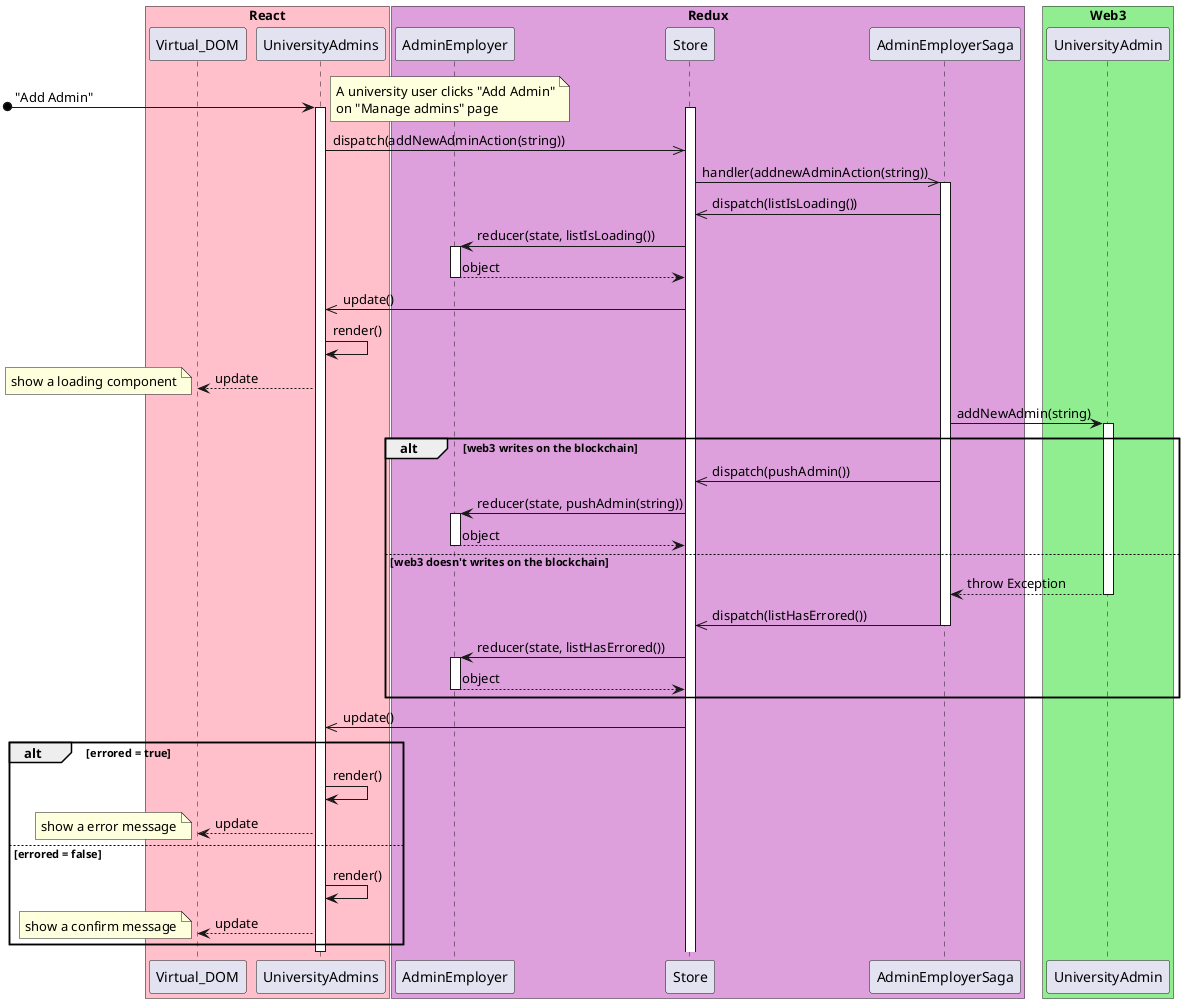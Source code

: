 @startuml

box "React" #Pink
participant Virtual_DOM
participant UniversityAdmins
end box

box "Redux" #Plum
participant AdminEmployer
participant Store
participant AdminEmployerSaga
end box

box "Web3" #LightGreen
participant UniversityAdmin
end box

[o-> UniversityAdmins: "Add Admin"
note left: A university user clicks "Add Admin"\non "Manage admins" page
activate UniversityAdmins
activate Store

UniversityAdmins ->> Store: dispatch(addNewAdminAction(string))
Store ->>AdminEmployerSaga: handler(addnewAdminAction(string))
activate AdminEmployerSaga

AdminEmployerSaga ->> Store: dispatch(listIsLoading())
Store -> AdminEmployer: reducer(state, listIsLoading())
activate AdminEmployer
AdminEmployer --> Store: object
deactivate AdminEmployer
Store ->> UniversityAdmins: update()
UniversityAdmins -> UniversityAdmins: render()
UniversityAdmins --> Virtual_DOM: update
note left: show a loading component

AdminEmployerSaga -> UniversityAdmin: addNewAdmin(string)
activate UniversityAdmin

alt  web3 writes on the blockchain
    AdminEmployerSaga ->> Store: dispatch(pushAdmin())
    Store -> AdminEmployer: reducer(state, pushAdmin(string))
    activate AdminEmployer
    AdminEmployer --> Store: object
    deactivate AdminEmployer


else  web3 doesn't writes on the blockchain
    UniversityAdmin --> AdminEmployerSaga: throw Exception
    deactivate UniversityAdmin
    AdminEmployerSaga ->> Store: dispatch(listHasErrored())
    deactivate AdminEmployerSaga
    Store -> AdminEmployer: reducer(state, listHasErrored())
    activate AdminEmployer
    AdminEmployer --> Store: object
    deactivate AdminEmployer
end

Store ->> UniversityAdmins: update()

alt errored = true
    UniversityAdmins -> UniversityAdmins: render()

    UniversityAdmins --> Virtual_DOM: update
    note left: show a error message

else errored = false
    UniversityAdmins -> UniversityAdmins: render()

    UniversityAdmins --> Virtual_DOM: update
    note left: show a confirm message
end

deactivate UniversityAdmins

@enduml
